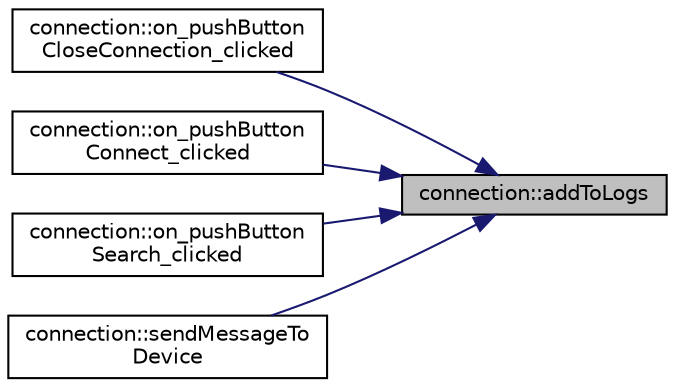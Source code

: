 digraph "connection::addToLogs"
{
 // LATEX_PDF_SIZE
  edge [fontname="Helvetica",fontsize="10",labelfontname="Helvetica",labelfontsize="10"];
  node [fontname="Helvetica",fontsize="10",shape=record];
  rankdir="RL";
  Node1 [label="connection::addToLogs",height=0.2,width=0.4,color="black", fillcolor="grey75", style="filled", fontcolor="black",tooltip="Funkcja wysyła wiadomość do okna z logami."];
  Node1 -> Node2 [dir="back",color="midnightblue",fontsize="10",style="solid",fontname="Helvetica"];
  Node2 [label="connection::on_pushButton\lCloseConnection_clicked",height=0.2,width=0.4,color="black", fillcolor="white", style="filled",URL="$classconnection.html#ae02095bc0dd79fd41f4d04c591e42b7a",tooltip="Slot dla przycisku \"Disconnect\". Zamyka połączenie z otwartym portem."];
  Node1 -> Node3 [dir="back",color="midnightblue",fontsize="10",style="solid",fontname="Helvetica"];
  Node3 [label="connection::on_pushButton\lConnect_clicked",height=0.2,width=0.4,color="black", fillcolor="white", style="filled",URL="$classconnection.html#a7f45098075d32fc7eed64aac1c2a2c6f",tooltip="Slot dla przycisku \"Connect\". Podłącza się do wybranego portu pokazanego w liście comboBox obok."];
  Node1 -> Node4 [dir="back",color="midnightblue",fontsize="10",style="solid",fontname="Helvetica"];
  Node4 [label="connection::on_pushButton\lSearch_clicked",height=0.2,width=0.4,color="black", fillcolor="white", style="filled",URL="$classconnection.html#a8e9ca2bc6308871b8f54a6dc6984157c",tooltip="Slot dla przycisku \"Search\". Wyszukuje dostępne porty COM."];
  Node1 -> Node5 [dir="back",color="midnightblue",fontsize="10",style="solid",fontname="Helvetica"];
  Node5 [label="connection::sendMessageTo\lDevice",height=0.2,width=0.4,color="black", fillcolor="white", style="filled",URL="$classconnection.html#aee0085507ef45e6b8df3af977f9ac69a",tooltip="Funkcja wysyła wiadomość zwrotna do mikrokontrolera poprzez port szeregowy UART."];
}
